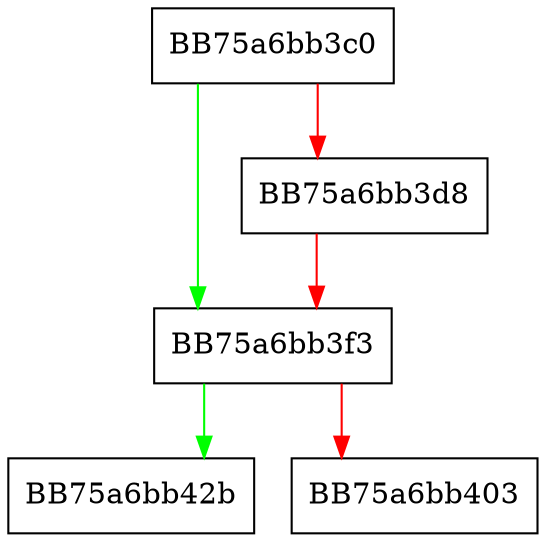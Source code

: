 digraph _Do_call {
  node [shape="box"];
  graph [splines=ortho];
  BB75a6bb3c0 -> BB75a6bb3f3 [color="green"];
  BB75a6bb3c0 -> BB75a6bb3d8 [color="red"];
  BB75a6bb3d8 -> BB75a6bb3f3 [color="red"];
  BB75a6bb3f3 -> BB75a6bb42b [color="green"];
  BB75a6bb3f3 -> BB75a6bb403 [color="red"];
}
